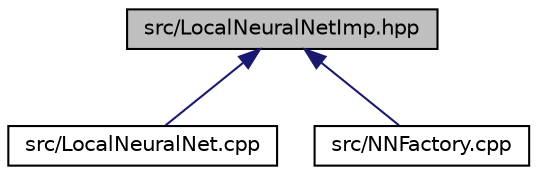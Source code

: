 digraph "src/LocalNeuralNetImp.hpp"
{
 // LATEX_PDF_SIZE
  edge [fontname="Helvetica",fontsize="10",labelfontname="Helvetica",labelfontsize="10"];
  node [fontname="Helvetica",fontsize="10",shape=record];
  Node1 [label="src/LocalNeuralNetImp.hpp",height=0.2,width=0.4,color="black", fillcolor="grey75", style="filled", fontcolor="black",tooltip=" "];
  Node1 -> Node2 [dir="back",color="midnightblue",fontsize="10",style="solid",fontname="Helvetica"];
  Node2 [label="src/LocalNeuralNet.cpp",height=0.2,width=0.4,color="black", fillcolor="white", style="filled",URL="$_local_neural_net_8cpp.html",tooltip=" "];
  Node1 -> Node3 [dir="back",color="midnightblue",fontsize="10",style="solid",fontname="Helvetica"];
  Node3 [label="src/NNFactory.cpp",height=0.2,width=0.4,color="black", fillcolor="white", style="filled",URL="$_n_n_factory_8cpp.html",tooltip=" "];
}
